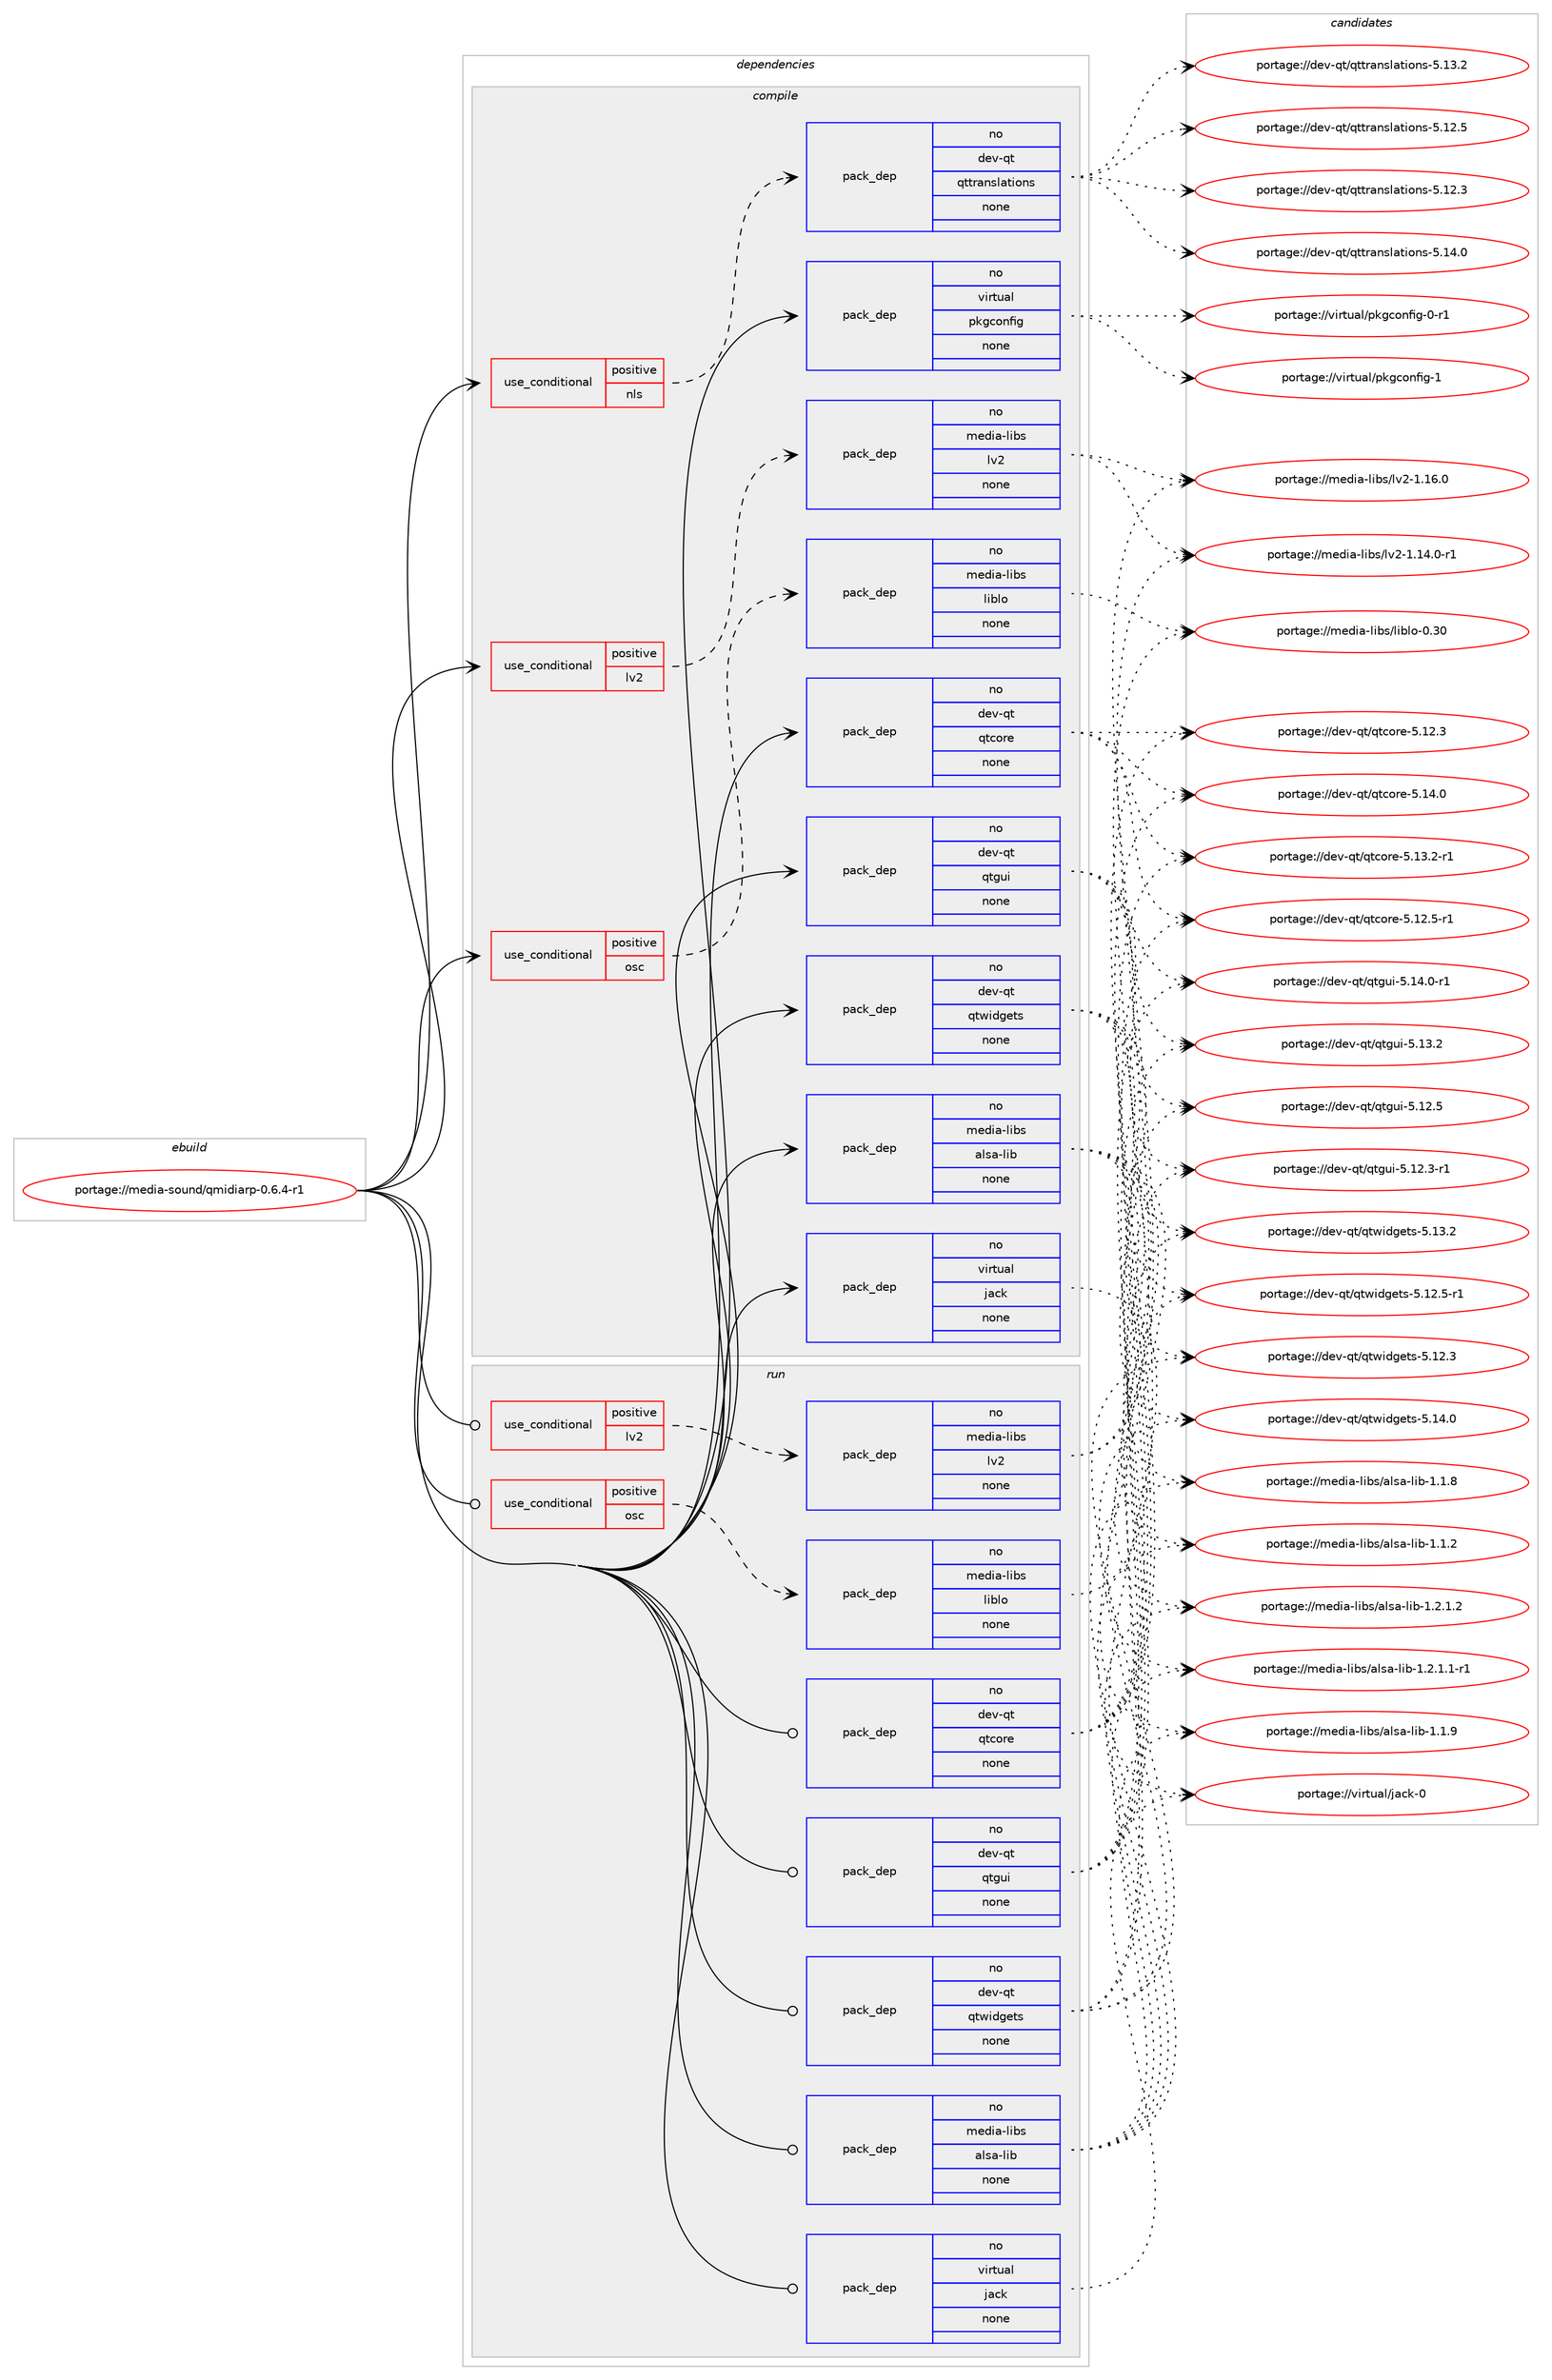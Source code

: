 digraph prolog {

# *************
# Graph options
# *************

newrank=true;
concentrate=true;
compound=true;
graph [rankdir=LR,fontname=Helvetica,fontsize=10,ranksep=1.5];#, ranksep=2.5, nodesep=0.2];
edge  [arrowhead=vee];
node  [fontname=Helvetica,fontsize=10];

# **********
# The ebuild
# **********

subgraph cluster_leftcol {
color=gray;
rank=same;
label=<<i>ebuild</i>>;
id [label="portage://media-sound/qmidiarp-0.6.4-r1", color=red, width=4, href="../media-sound/qmidiarp-0.6.4-r1.svg"];
}

# ****************
# The dependencies
# ****************

subgraph cluster_midcol {
color=gray;
label=<<i>dependencies</i>>;
subgraph cluster_compile {
fillcolor="#eeeeee";
style=filled;
label=<<i>compile</i>>;
subgraph cond42263 {
dependency187253 [label=<<TABLE BORDER="0" CELLBORDER="1" CELLSPACING="0" CELLPADDING="4"><TR><TD ROWSPAN="3" CELLPADDING="10">use_conditional</TD></TR><TR><TD>positive</TD></TR><TR><TD>lv2</TD></TR></TABLE>>, shape=none, color=red];
subgraph pack142090 {
dependency187254 [label=<<TABLE BORDER="0" CELLBORDER="1" CELLSPACING="0" CELLPADDING="4" WIDTH="220"><TR><TD ROWSPAN="6" CELLPADDING="30">pack_dep</TD></TR><TR><TD WIDTH="110">no</TD></TR><TR><TD>media-libs</TD></TR><TR><TD>lv2</TD></TR><TR><TD>none</TD></TR><TR><TD></TD></TR></TABLE>>, shape=none, color=blue];
}
dependency187253:e -> dependency187254:w [weight=20,style="dashed",arrowhead="vee"];
}
id:e -> dependency187253:w [weight=20,style="solid",arrowhead="vee"];
subgraph cond42264 {
dependency187255 [label=<<TABLE BORDER="0" CELLBORDER="1" CELLSPACING="0" CELLPADDING="4"><TR><TD ROWSPAN="3" CELLPADDING="10">use_conditional</TD></TR><TR><TD>positive</TD></TR><TR><TD>nls</TD></TR></TABLE>>, shape=none, color=red];
subgraph pack142091 {
dependency187256 [label=<<TABLE BORDER="0" CELLBORDER="1" CELLSPACING="0" CELLPADDING="4" WIDTH="220"><TR><TD ROWSPAN="6" CELLPADDING="30">pack_dep</TD></TR><TR><TD WIDTH="110">no</TD></TR><TR><TD>dev-qt</TD></TR><TR><TD>qttranslations</TD></TR><TR><TD>none</TD></TR><TR><TD></TD></TR></TABLE>>, shape=none, color=blue];
}
dependency187255:e -> dependency187256:w [weight=20,style="dashed",arrowhead="vee"];
}
id:e -> dependency187255:w [weight=20,style="solid",arrowhead="vee"];
subgraph cond42265 {
dependency187257 [label=<<TABLE BORDER="0" CELLBORDER="1" CELLSPACING="0" CELLPADDING="4"><TR><TD ROWSPAN="3" CELLPADDING="10">use_conditional</TD></TR><TR><TD>positive</TD></TR><TR><TD>osc</TD></TR></TABLE>>, shape=none, color=red];
subgraph pack142092 {
dependency187258 [label=<<TABLE BORDER="0" CELLBORDER="1" CELLSPACING="0" CELLPADDING="4" WIDTH="220"><TR><TD ROWSPAN="6" CELLPADDING="30">pack_dep</TD></TR><TR><TD WIDTH="110">no</TD></TR><TR><TD>media-libs</TD></TR><TR><TD>liblo</TD></TR><TR><TD>none</TD></TR><TR><TD></TD></TR></TABLE>>, shape=none, color=blue];
}
dependency187257:e -> dependency187258:w [weight=20,style="dashed",arrowhead="vee"];
}
id:e -> dependency187257:w [weight=20,style="solid",arrowhead="vee"];
subgraph pack142093 {
dependency187259 [label=<<TABLE BORDER="0" CELLBORDER="1" CELLSPACING="0" CELLPADDING="4" WIDTH="220"><TR><TD ROWSPAN="6" CELLPADDING="30">pack_dep</TD></TR><TR><TD WIDTH="110">no</TD></TR><TR><TD>dev-qt</TD></TR><TR><TD>qtcore</TD></TR><TR><TD>none</TD></TR><TR><TD></TD></TR></TABLE>>, shape=none, color=blue];
}
id:e -> dependency187259:w [weight=20,style="solid",arrowhead="vee"];
subgraph pack142094 {
dependency187260 [label=<<TABLE BORDER="0" CELLBORDER="1" CELLSPACING="0" CELLPADDING="4" WIDTH="220"><TR><TD ROWSPAN="6" CELLPADDING="30">pack_dep</TD></TR><TR><TD WIDTH="110">no</TD></TR><TR><TD>dev-qt</TD></TR><TR><TD>qtgui</TD></TR><TR><TD>none</TD></TR><TR><TD></TD></TR></TABLE>>, shape=none, color=blue];
}
id:e -> dependency187260:w [weight=20,style="solid",arrowhead="vee"];
subgraph pack142095 {
dependency187261 [label=<<TABLE BORDER="0" CELLBORDER="1" CELLSPACING="0" CELLPADDING="4" WIDTH="220"><TR><TD ROWSPAN="6" CELLPADDING="30">pack_dep</TD></TR><TR><TD WIDTH="110">no</TD></TR><TR><TD>dev-qt</TD></TR><TR><TD>qtwidgets</TD></TR><TR><TD>none</TD></TR><TR><TD></TD></TR></TABLE>>, shape=none, color=blue];
}
id:e -> dependency187261:w [weight=20,style="solid",arrowhead="vee"];
subgraph pack142096 {
dependency187262 [label=<<TABLE BORDER="0" CELLBORDER="1" CELLSPACING="0" CELLPADDING="4" WIDTH="220"><TR><TD ROWSPAN="6" CELLPADDING="30">pack_dep</TD></TR><TR><TD WIDTH="110">no</TD></TR><TR><TD>media-libs</TD></TR><TR><TD>alsa-lib</TD></TR><TR><TD>none</TD></TR><TR><TD></TD></TR></TABLE>>, shape=none, color=blue];
}
id:e -> dependency187262:w [weight=20,style="solid",arrowhead="vee"];
subgraph pack142097 {
dependency187263 [label=<<TABLE BORDER="0" CELLBORDER="1" CELLSPACING="0" CELLPADDING="4" WIDTH="220"><TR><TD ROWSPAN="6" CELLPADDING="30">pack_dep</TD></TR><TR><TD WIDTH="110">no</TD></TR><TR><TD>virtual</TD></TR><TR><TD>jack</TD></TR><TR><TD>none</TD></TR><TR><TD></TD></TR></TABLE>>, shape=none, color=blue];
}
id:e -> dependency187263:w [weight=20,style="solid",arrowhead="vee"];
subgraph pack142098 {
dependency187264 [label=<<TABLE BORDER="0" CELLBORDER="1" CELLSPACING="0" CELLPADDING="4" WIDTH="220"><TR><TD ROWSPAN="6" CELLPADDING="30">pack_dep</TD></TR><TR><TD WIDTH="110">no</TD></TR><TR><TD>virtual</TD></TR><TR><TD>pkgconfig</TD></TR><TR><TD>none</TD></TR><TR><TD></TD></TR></TABLE>>, shape=none, color=blue];
}
id:e -> dependency187264:w [weight=20,style="solid",arrowhead="vee"];
}
subgraph cluster_compileandrun {
fillcolor="#eeeeee";
style=filled;
label=<<i>compile and run</i>>;
}
subgraph cluster_run {
fillcolor="#eeeeee";
style=filled;
label=<<i>run</i>>;
subgraph cond42266 {
dependency187265 [label=<<TABLE BORDER="0" CELLBORDER="1" CELLSPACING="0" CELLPADDING="4"><TR><TD ROWSPAN="3" CELLPADDING="10">use_conditional</TD></TR><TR><TD>positive</TD></TR><TR><TD>lv2</TD></TR></TABLE>>, shape=none, color=red];
subgraph pack142099 {
dependency187266 [label=<<TABLE BORDER="0" CELLBORDER="1" CELLSPACING="0" CELLPADDING="4" WIDTH="220"><TR><TD ROWSPAN="6" CELLPADDING="30">pack_dep</TD></TR><TR><TD WIDTH="110">no</TD></TR><TR><TD>media-libs</TD></TR><TR><TD>lv2</TD></TR><TR><TD>none</TD></TR><TR><TD></TD></TR></TABLE>>, shape=none, color=blue];
}
dependency187265:e -> dependency187266:w [weight=20,style="dashed",arrowhead="vee"];
}
id:e -> dependency187265:w [weight=20,style="solid",arrowhead="odot"];
subgraph cond42267 {
dependency187267 [label=<<TABLE BORDER="0" CELLBORDER="1" CELLSPACING="0" CELLPADDING="4"><TR><TD ROWSPAN="3" CELLPADDING="10">use_conditional</TD></TR><TR><TD>positive</TD></TR><TR><TD>osc</TD></TR></TABLE>>, shape=none, color=red];
subgraph pack142100 {
dependency187268 [label=<<TABLE BORDER="0" CELLBORDER="1" CELLSPACING="0" CELLPADDING="4" WIDTH="220"><TR><TD ROWSPAN="6" CELLPADDING="30">pack_dep</TD></TR><TR><TD WIDTH="110">no</TD></TR><TR><TD>media-libs</TD></TR><TR><TD>liblo</TD></TR><TR><TD>none</TD></TR><TR><TD></TD></TR></TABLE>>, shape=none, color=blue];
}
dependency187267:e -> dependency187268:w [weight=20,style="dashed",arrowhead="vee"];
}
id:e -> dependency187267:w [weight=20,style="solid",arrowhead="odot"];
subgraph pack142101 {
dependency187269 [label=<<TABLE BORDER="0" CELLBORDER="1" CELLSPACING="0" CELLPADDING="4" WIDTH="220"><TR><TD ROWSPAN="6" CELLPADDING="30">pack_dep</TD></TR><TR><TD WIDTH="110">no</TD></TR><TR><TD>dev-qt</TD></TR><TR><TD>qtcore</TD></TR><TR><TD>none</TD></TR><TR><TD></TD></TR></TABLE>>, shape=none, color=blue];
}
id:e -> dependency187269:w [weight=20,style="solid",arrowhead="odot"];
subgraph pack142102 {
dependency187270 [label=<<TABLE BORDER="0" CELLBORDER="1" CELLSPACING="0" CELLPADDING="4" WIDTH="220"><TR><TD ROWSPAN="6" CELLPADDING="30">pack_dep</TD></TR><TR><TD WIDTH="110">no</TD></TR><TR><TD>dev-qt</TD></TR><TR><TD>qtgui</TD></TR><TR><TD>none</TD></TR><TR><TD></TD></TR></TABLE>>, shape=none, color=blue];
}
id:e -> dependency187270:w [weight=20,style="solid",arrowhead="odot"];
subgraph pack142103 {
dependency187271 [label=<<TABLE BORDER="0" CELLBORDER="1" CELLSPACING="0" CELLPADDING="4" WIDTH="220"><TR><TD ROWSPAN="6" CELLPADDING="30">pack_dep</TD></TR><TR><TD WIDTH="110">no</TD></TR><TR><TD>dev-qt</TD></TR><TR><TD>qtwidgets</TD></TR><TR><TD>none</TD></TR><TR><TD></TD></TR></TABLE>>, shape=none, color=blue];
}
id:e -> dependency187271:w [weight=20,style="solid",arrowhead="odot"];
subgraph pack142104 {
dependency187272 [label=<<TABLE BORDER="0" CELLBORDER="1" CELLSPACING="0" CELLPADDING="4" WIDTH="220"><TR><TD ROWSPAN="6" CELLPADDING="30">pack_dep</TD></TR><TR><TD WIDTH="110">no</TD></TR><TR><TD>media-libs</TD></TR><TR><TD>alsa-lib</TD></TR><TR><TD>none</TD></TR><TR><TD></TD></TR></TABLE>>, shape=none, color=blue];
}
id:e -> dependency187272:w [weight=20,style="solid",arrowhead="odot"];
subgraph pack142105 {
dependency187273 [label=<<TABLE BORDER="0" CELLBORDER="1" CELLSPACING="0" CELLPADDING="4" WIDTH="220"><TR><TD ROWSPAN="6" CELLPADDING="30">pack_dep</TD></TR><TR><TD WIDTH="110">no</TD></TR><TR><TD>virtual</TD></TR><TR><TD>jack</TD></TR><TR><TD>none</TD></TR><TR><TD></TD></TR></TABLE>>, shape=none, color=blue];
}
id:e -> dependency187273:w [weight=20,style="solid",arrowhead="odot"];
}
}

# **************
# The candidates
# **************

subgraph cluster_choices {
rank=same;
color=gray;
label=<<i>candidates</i>>;

subgraph choice142090 {
color=black;
nodesep=1;
choice109101100105974510810598115471081185045494649544648 [label="portage://media-libs/lv2-1.16.0", color=red, width=4,href="../media-libs/lv2-1.16.0.svg"];
choice1091011001059745108105981154710811850454946495246484511449 [label="portage://media-libs/lv2-1.14.0-r1", color=red, width=4,href="../media-libs/lv2-1.14.0-r1.svg"];
dependency187254:e -> choice109101100105974510810598115471081185045494649544648:w [style=dotted,weight="100"];
dependency187254:e -> choice1091011001059745108105981154710811850454946495246484511449:w [style=dotted,weight="100"];
}
subgraph choice142091 {
color=black;
nodesep=1;
choice1001011184511311647113116116114971101151089711610511111011545534649524648 [label="portage://dev-qt/qttranslations-5.14.0", color=red, width=4,href="../dev-qt/qttranslations-5.14.0.svg"];
choice1001011184511311647113116116114971101151089711610511111011545534649514650 [label="portage://dev-qt/qttranslations-5.13.2", color=red, width=4,href="../dev-qt/qttranslations-5.13.2.svg"];
choice1001011184511311647113116116114971101151089711610511111011545534649504653 [label="portage://dev-qt/qttranslations-5.12.5", color=red, width=4,href="../dev-qt/qttranslations-5.12.5.svg"];
choice1001011184511311647113116116114971101151089711610511111011545534649504651 [label="portage://dev-qt/qttranslations-5.12.3", color=red, width=4,href="../dev-qt/qttranslations-5.12.3.svg"];
dependency187256:e -> choice1001011184511311647113116116114971101151089711610511111011545534649524648:w [style=dotted,weight="100"];
dependency187256:e -> choice1001011184511311647113116116114971101151089711610511111011545534649514650:w [style=dotted,weight="100"];
dependency187256:e -> choice1001011184511311647113116116114971101151089711610511111011545534649504653:w [style=dotted,weight="100"];
dependency187256:e -> choice1001011184511311647113116116114971101151089711610511111011545534649504651:w [style=dotted,weight="100"];
}
subgraph choice142092 {
color=black;
nodesep=1;
choice10910110010597451081059811547108105981081114548465148 [label="portage://media-libs/liblo-0.30", color=red, width=4,href="../media-libs/liblo-0.30.svg"];
dependency187258:e -> choice10910110010597451081059811547108105981081114548465148:w [style=dotted,weight="100"];
}
subgraph choice142093 {
color=black;
nodesep=1;
choice10010111845113116471131169911111410145534649524648 [label="portage://dev-qt/qtcore-5.14.0", color=red, width=4,href="../dev-qt/qtcore-5.14.0.svg"];
choice100101118451131164711311699111114101455346495146504511449 [label="portage://dev-qt/qtcore-5.13.2-r1", color=red, width=4,href="../dev-qt/qtcore-5.13.2-r1.svg"];
choice100101118451131164711311699111114101455346495046534511449 [label="portage://dev-qt/qtcore-5.12.5-r1", color=red, width=4,href="../dev-qt/qtcore-5.12.5-r1.svg"];
choice10010111845113116471131169911111410145534649504651 [label="portage://dev-qt/qtcore-5.12.3", color=red, width=4,href="../dev-qt/qtcore-5.12.3.svg"];
dependency187259:e -> choice10010111845113116471131169911111410145534649524648:w [style=dotted,weight="100"];
dependency187259:e -> choice100101118451131164711311699111114101455346495146504511449:w [style=dotted,weight="100"];
dependency187259:e -> choice100101118451131164711311699111114101455346495046534511449:w [style=dotted,weight="100"];
dependency187259:e -> choice10010111845113116471131169911111410145534649504651:w [style=dotted,weight="100"];
}
subgraph choice142094 {
color=black;
nodesep=1;
choice1001011184511311647113116103117105455346495246484511449 [label="portage://dev-qt/qtgui-5.14.0-r1", color=red, width=4,href="../dev-qt/qtgui-5.14.0-r1.svg"];
choice100101118451131164711311610311710545534649514650 [label="portage://dev-qt/qtgui-5.13.2", color=red, width=4,href="../dev-qt/qtgui-5.13.2.svg"];
choice100101118451131164711311610311710545534649504653 [label="portage://dev-qt/qtgui-5.12.5", color=red, width=4,href="../dev-qt/qtgui-5.12.5.svg"];
choice1001011184511311647113116103117105455346495046514511449 [label="portage://dev-qt/qtgui-5.12.3-r1", color=red, width=4,href="../dev-qt/qtgui-5.12.3-r1.svg"];
dependency187260:e -> choice1001011184511311647113116103117105455346495246484511449:w [style=dotted,weight="100"];
dependency187260:e -> choice100101118451131164711311610311710545534649514650:w [style=dotted,weight="100"];
dependency187260:e -> choice100101118451131164711311610311710545534649504653:w [style=dotted,weight="100"];
dependency187260:e -> choice1001011184511311647113116103117105455346495046514511449:w [style=dotted,weight="100"];
}
subgraph choice142095 {
color=black;
nodesep=1;
choice100101118451131164711311611910510010310111611545534649524648 [label="portage://dev-qt/qtwidgets-5.14.0", color=red, width=4,href="../dev-qt/qtwidgets-5.14.0.svg"];
choice100101118451131164711311611910510010310111611545534649514650 [label="portage://dev-qt/qtwidgets-5.13.2", color=red, width=4,href="../dev-qt/qtwidgets-5.13.2.svg"];
choice1001011184511311647113116119105100103101116115455346495046534511449 [label="portage://dev-qt/qtwidgets-5.12.5-r1", color=red, width=4,href="../dev-qt/qtwidgets-5.12.5-r1.svg"];
choice100101118451131164711311611910510010310111611545534649504651 [label="portage://dev-qt/qtwidgets-5.12.3", color=red, width=4,href="../dev-qt/qtwidgets-5.12.3.svg"];
dependency187261:e -> choice100101118451131164711311611910510010310111611545534649524648:w [style=dotted,weight="100"];
dependency187261:e -> choice100101118451131164711311611910510010310111611545534649514650:w [style=dotted,weight="100"];
dependency187261:e -> choice1001011184511311647113116119105100103101116115455346495046534511449:w [style=dotted,weight="100"];
dependency187261:e -> choice100101118451131164711311611910510010310111611545534649504651:w [style=dotted,weight="100"];
}
subgraph choice142096 {
color=black;
nodesep=1;
choice10910110010597451081059811547971081159745108105984549465046494650 [label="portage://media-libs/alsa-lib-1.2.1.2", color=red, width=4,href="../media-libs/alsa-lib-1.2.1.2.svg"];
choice109101100105974510810598115479710811597451081059845494650464946494511449 [label="portage://media-libs/alsa-lib-1.2.1.1-r1", color=red, width=4,href="../media-libs/alsa-lib-1.2.1.1-r1.svg"];
choice1091011001059745108105981154797108115974510810598454946494657 [label="portage://media-libs/alsa-lib-1.1.9", color=red, width=4,href="../media-libs/alsa-lib-1.1.9.svg"];
choice1091011001059745108105981154797108115974510810598454946494656 [label="portage://media-libs/alsa-lib-1.1.8", color=red, width=4,href="../media-libs/alsa-lib-1.1.8.svg"];
choice1091011001059745108105981154797108115974510810598454946494650 [label="portage://media-libs/alsa-lib-1.1.2", color=red, width=4,href="../media-libs/alsa-lib-1.1.2.svg"];
dependency187262:e -> choice10910110010597451081059811547971081159745108105984549465046494650:w [style=dotted,weight="100"];
dependency187262:e -> choice109101100105974510810598115479710811597451081059845494650464946494511449:w [style=dotted,weight="100"];
dependency187262:e -> choice1091011001059745108105981154797108115974510810598454946494657:w [style=dotted,weight="100"];
dependency187262:e -> choice1091011001059745108105981154797108115974510810598454946494656:w [style=dotted,weight="100"];
dependency187262:e -> choice1091011001059745108105981154797108115974510810598454946494650:w [style=dotted,weight="100"];
}
subgraph choice142097 {
color=black;
nodesep=1;
choice118105114116117971084710697991074548 [label="portage://virtual/jack-0", color=red, width=4,href="../virtual/jack-0.svg"];
dependency187263:e -> choice118105114116117971084710697991074548:w [style=dotted,weight="100"];
}
subgraph choice142098 {
color=black;
nodesep=1;
choice1181051141161179710847112107103991111101021051034549 [label="portage://virtual/pkgconfig-1", color=red, width=4,href="../virtual/pkgconfig-1.svg"];
choice11810511411611797108471121071039911111010210510345484511449 [label="portage://virtual/pkgconfig-0-r1", color=red, width=4,href="../virtual/pkgconfig-0-r1.svg"];
dependency187264:e -> choice1181051141161179710847112107103991111101021051034549:w [style=dotted,weight="100"];
dependency187264:e -> choice11810511411611797108471121071039911111010210510345484511449:w [style=dotted,weight="100"];
}
subgraph choice142099 {
color=black;
nodesep=1;
choice109101100105974510810598115471081185045494649544648 [label="portage://media-libs/lv2-1.16.0", color=red, width=4,href="../media-libs/lv2-1.16.0.svg"];
choice1091011001059745108105981154710811850454946495246484511449 [label="portage://media-libs/lv2-1.14.0-r1", color=red, width=4,href="../media-libs/lv2-1.14.0-r1.svg"];
dependency187266:e -> choice109101100105974510810598115471081185045494649544648:w [style=dotted,weight="100"];
dependency187266:e -> choice1091011001059745108105981154710811850454946495246484511449:w [style=dotted,weight="100"];
}
subgraph choice142100 {
color=black;
nodesep=1;
choice10910110010597451081059811547108105981081114548465148 [label="portage://media-libs/liblo-0.30", color=red, width=4,href="../media-libs/liblo-0.30.svg"];
dependency187268:e -> choice10910110010597451081059811547108105981081114548465148:w [style=dotted,weight="100"];
}
subgraph choice142101 {
color=black;
nodesep=1;
choice10010111845113116471131169911111410145534649524648 [label="portage://dev-qt/qtcore-5.14.0", color=red, width=4,href="../dev-qt/qtcore-5.14.0.svg"];
choice100101118451131164711311699111114101455346495146504511449 [label="portage://dev-qt/qtcore-5.13.2-r1", color=red, width=4,href="../dev-qt/qtcore-5.13.2-r1.svg"];
choice100101118451131164711311699111114101455346495046534511449 [label="portage://dev-qt/qtcore-5.12.5-r1", color=red, width=4,href="../dev-qt/qtcore-5.12.5-r1.svg"];
choice10010111845113116471131169911111410145534649504651 [label="portage://dev-qt/qtcore-5.12.3", color=red, width=4,href="../dev-qt/qtcore-5.12.3.svg"];
dependency187269:e -> choice10010111845113116471131169911111410145534649524648:w [style=dotted,weight="100"];
dependency187269:e -> choice100101118451131164711311699111114101455346495146504511449:w [style=dotted,weight="100"];
dependency187269:e -> choice100101118451131164711311699111114101455346495046534511449:w [style=dotted,weight="100"];
dependency187269:e -> choice10010111845113116471131169911111410145534649504651:w [style=dotted,weight="100"];
}
subgraph choice142102 {
color=black;
nodesep=1;
choice1001011184511311647113116103117105455346495246484511449 [label="portage://dev-qt/qtgui-5.14.0-r1", color=red, width=4,href="../dev-qt/qtgui-5.14.0-r1.svg"];
choice100101118451131164711311610311710545534649514650 [label="portage://dev-qt/qtgui-5.13.2", color=red, width=4,href="../dev-qt/qtgui-5.13.2.svg"];
choice100101118451131164711311610311710545534649504653 [label="portage://dev-qt/qtgui-5.12.5", color=red, width=4,href="../dev-qt/qtgui-5.12.5.svg"];
choice1001011184511311647113116103117105455346495046514511449 [label="portage://dev-qt/qtgui-5.12.3-r1", color=red, width=4,href="../dev-qt/qtgui-5.12.3-r1.svg"];
dependency187270:e -> choice1001011184511311647113116103117105455346495246484511449:w [style=dotted,weight="100"];
dependency187270:e -> choice100101118451131164711311610311710545534649514650:w [style=dotted,weight="100"];
dependency187270:e -> choice100101118451131164711311610311710545534649504653:w [style=dotted,weight="100"];
dependency187270:e -> choice1001011184511311647113116103117105455346495046514511449:w [style=dotted,weight="100"];
}
subgraph choice142103 {
color=black;
nodesep=1;
choice100101118451131164711311611910510010310111611545534649524648 [label="portage://dev-qt/qtwidgets-5.14.0", color=red, width=4,href="../dev-qt/qtwidgets-5.14.0.svg"];
choice100101118451131164711311611910510010310111611545534649514650 [label="portage://dev-qt/qtwidgets-5.13.2", color=red, width=4,href="../dev-qt/qtwidgets-5.13.2.svg"];
choice1001011184511311647113116119105100103101116115455346495046534511449 [label="portage://dev-qt/qtwidgets-5.12.5-r1", color=red, width=4,href="../dev-qt/qtwidgets-5.12.5-r1.svg"];
choice100101118451131164711311611910510010310111611545534649504651 [label="portage://dev-qt/qtwidgets-5.12.3", color=red, width=4,href="../dev-qt/qtwidgets-5.12.3.svg"];
dependency187271:e -> choice100101118451131164711311611910510010310111611545534649524648:w [style=dotted,weight="100"];
dependency187271:e -> choice100101118451131164711311611910510010310111611545534649514650:w [style=dotted,weight="100"];
dependency187271:e -> choice1001011184511311647113116119105100103101116115455346495046534511449:w [style=dotted,weight="100"];
dependency187271:e -> choice100101118451131164711311611910510010310111611545534649504651:w [style=dotted,weight="100"];
}
subgraph choice142104 {
color=black;
nodesep=1;
choice10910110010597451081059811547971081159745108105984549465046494650 [label="portage://media-libs/alsa-lib-1.2.1.2", color=red, width=4,href="../media-libs/alsa-lib-1.2.1.2.svg"];
choice109101100105974510810598115479710811597451081059845494650464946494511449 [label="portage://media-libs/alsa-lib-1.2.1.1-r1", color=red, width=4,href="../media-libs/alsa-lib-1.2.1.1-r1.svg"];
choice1091011001059745108105981154797108115974510810598454946494657 [label="portage://media-libs/alsa-lib-1.1.9", color=red, width=4,href="../media-libs/alsa-lib-1.1.9.svg"];
choice1091011001059745108105981154797108115974510810598454946494656 [label="portage://media-libs/alsa-lib-1.1.8", color=red, width=4,href="../media-libs/alsa-lib-1.1.8.svg"];
choice1091011001059745108105981154797108115974510810598454946494650 [label="portage://media-libs/alsa-lib-1.1.2", color=red, width=4,href="../media-libs/alsa-lib-1.1.2.svg"];
dependency187272:e -> choice10910110010597451081059811547971081159745108105984549465046494650:w [style=dotted,weight="100"];
dependency187272:e -> choice109101100105974510810598115479710811597451081059845494650464946494511449:w [style=dotted,weight="100"];
dependency187272:e -> choice1091011001059745108105981154797108115974510810598454946494657:w [style=dotted,weight="100"];
dependency187272:e -> choice1091011001059745108105981154797108115974510810598454946494656:w [style=dotted,weight="100"];
dependency187272:e -> choice1091011001059745108105981154797108115974510810598454946494650:w [style=dotted,weight="100"];
}
subgraph choice142105 {
color=black;
nodesep=1;
choice118105114116117971084710697991074548 [label="portage://virtual/jack-0", color=red, width=4,href="../virtual/jack-0.svg"];
dependency187273:e -> choice118105114116117971084710697991074548:w [style=dotted,weight="100"];
}
}

}
